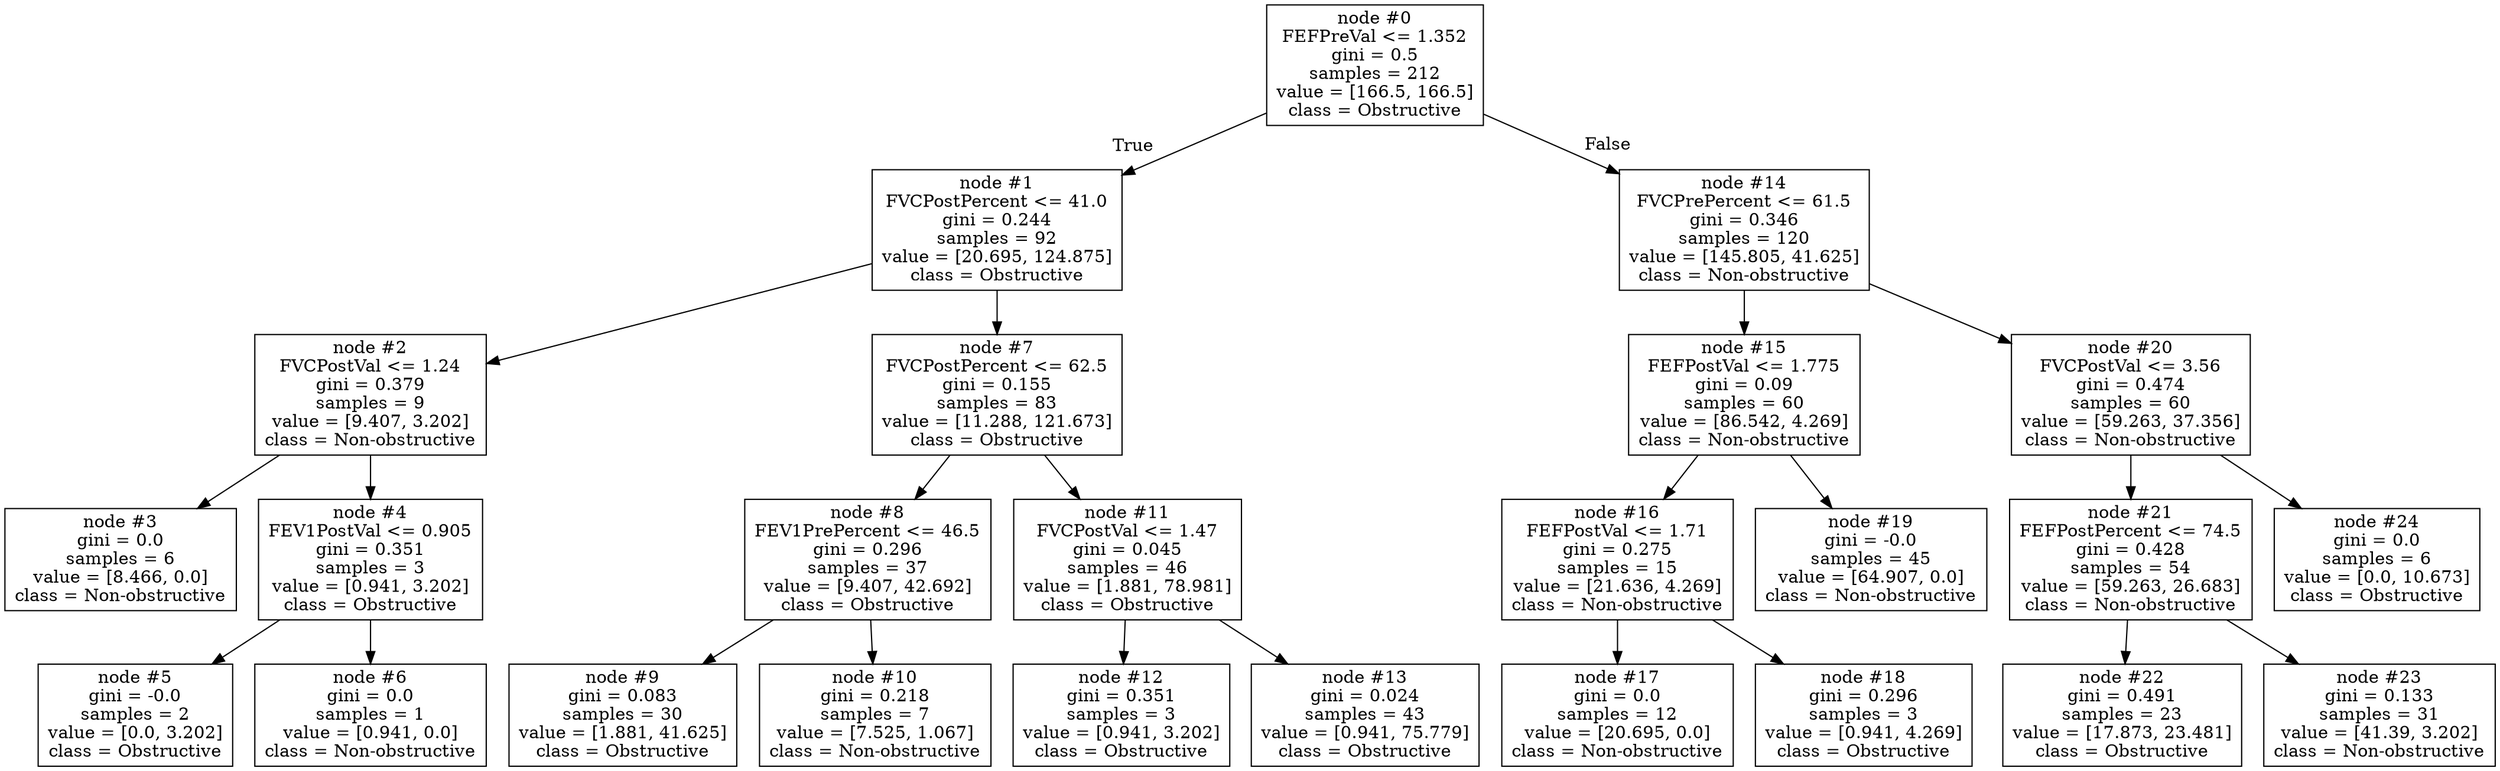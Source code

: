 digraph Tree {
node [shape=box] ;
0 [label="node #0\nFEFPreVal <= 1.352\ngini = 0.5\nsamples = 212\nvalue = [166.5, 166.5]\nclass = Obstructive"] ;
1 [label="node #1\nFVCPostPercent <= 41.0\ngini = 0.244\nsamples = 92\nvalue = [20.695, 124.875]\nclass = Obstructive"] ;
0 -> 1 [labeldistance=2.5, labelangle=45, headlabel="True"] ;
2 [label="node #2\nFVCPostVal <= 1.24\ngini = 0.379\nsamples = 9\nvalue = [9.407, 3.202]\nclass = Non-obstructive"] ;
1 -> 2 ;
3 [label="node #3\ngini = 0.0\nsamples = 6\nvalue = [8.466, 0.0]\nclass = Non-obstructive"] ;
2 -> 3 ;
4 [label="node #4\nFEV1PostVal <= 0.905\ngini = 0.351\nsamples = 3\nvalue = [0.941, 3.202]\nclass = Obstructive"] ;
2 -> 4 ;
5 [label="node #5\ngini = -0.0\nsamples = 2\nvalue = [0.0, 3.202]\nclass = Obstructive"] ;
4 -> 5 ;
6 [label="node #6\ngini = 0.0\nsamples = 1\nvalue = [0.941, 0.0]\nclass = Non-obstructive"] ;
4 -> 6 ;
7 [label="node #7\nFVCPostPercent <= 62.5\ngini = 0.155\nsamples = 83\nvalue = [11.288, 121.673]\nclass = Obstructive"] ;
1 -> 7 ;
8 [label="node #8\nFEV1PrePercent <= 46.5\ngini = 0.296\nsamples = 37\nvalue = [9.407, 42.692]\nclass = Obstructive"] ;
7 -> 8 ;
9 [label="node #9\ngini = 0.083\nsamples = 30\nvalue = [1.881, 41.625]\nclass = Obstructive"] ;
8 -> 9 ;
10 [label="node #10\ngini = 0.218\nsamples = 7\nvalue = [7.525, 1.067]\nclass = Non-obstructive"] ;
8 -> 10 ;
11 [label="node #11\nFVCPostVal <= 1.47\ngini = 0.045\nsamples = 46\nvalue = [1.881, 78.981]\nclass = Obstructive"] ;
7 -> 11 ;
12 [label="node #12\ngini = 0.351\nsamples = 3\nvalue = [0.941, 3.202]\nclass = Obstructive"] ;
11 -> 12 ;
13 [label="node #13\ngini = 0.024\nsamples = 43\nvalue = [0.941, 75.779]\nclass = Obstructive"] ;
11 -> 13 ;
14 [label="node #14\nFVCPrePercent <= 61.5\ngini = 0.346\nsamples = 120\nvalue = [145.805, 41.625]\nclass = Non-obstructive"] ;
0 -> 14 [labeldistance=2.5, labelangle=-45, headlabel="False"] ;
15 [label="node #15\nFEFPostVal <= 1.775\ngini = 0.09\nsamples = 60\nvalue = [86.542, 4.269]\nclass = Non-obstructive"] ;
14 -> 15 ;
16 [label="node #16\nFEFPostVal <= 1.71\ngini = 0.275\nsamples = 15\nvalue = [21.636, 4.269]\nclass = Non-obstructive"] ;
15 -> 16 ;
17 [label="node #17\ngini = 0.0\nsamples = 12\nvalue = [20.695, 0.0]\nclass = Non-obstructive"] ;
16 -> 17 ;
18 [label="node #18\ngini = 0.296\nsamples = 3\nvalue = [0.941, 4.269]\nclass = Obstructive"] ;
16 -> 18 ;
19 [label="node #19\ngini = -0.0\nsamples = 45\nvalue = [64.907, 0.0]\nclass = Non-obstructive"] ;
15 -> 19 ;
20 [label="node #20\nFVCPostVal <= 3.56\ngini = 0.474\nsamples = 60\nvalue = [59.263, 37.356]\nclass = Non-obstructive"] ;
14 -> 20 ;
21 [label="node #21\nFEFPostPercent <= 74.5\ngini = 0.428\nsamples = 54\nvalue = [59.263, 26.683]\nclass = Non-obstructive"] ;
20 -> 21 ;
22 [label="node #22\ngini = 0.491\nsamples = 23\nvalue = [17.873, 23.481]\nclass = Obstructive"] ;
21 -> 22 ;
23 [label="node #23\ngini = 0.133\nsamples = 31\nvalue = [41.39, 3.202]\nclass = Non-obstructive"] ;
21 -> 23 ;
24 [label="node #24\ngini = 0.0\nsamples = 6\nvalue = [0.0, 10.673]\nclass = Obstructive"] ;
20 -> 24 ;
}